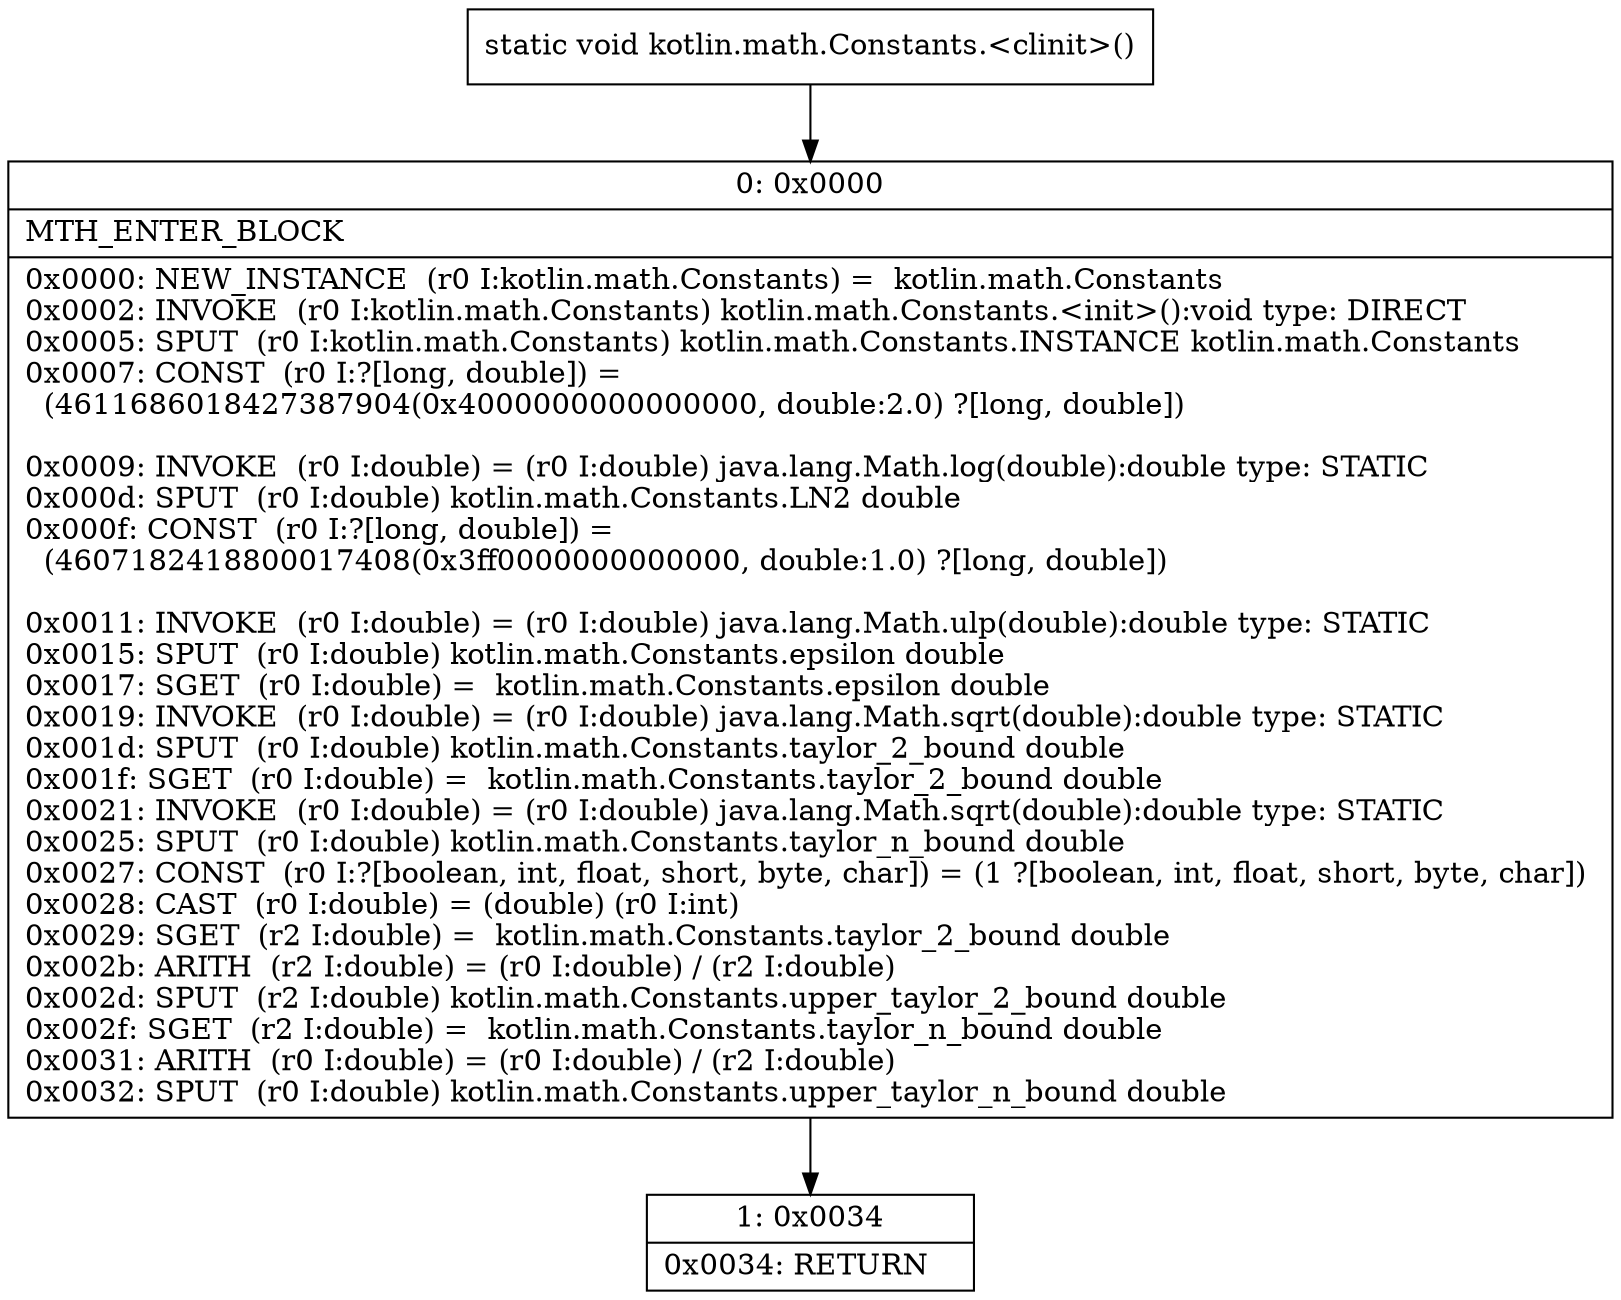digraph "CFG forkotlin.math.Constants.\<clinit\>()V" {
Node_0 [shape=record,label="{0\:\ 0x0000|MTH_ENTER_BLOCK\l|0x0000: NEW_INSTANCE  (r0 I:kotlin.math.Constants) =  kotlin.math.Constants \l0x0002: INVOKE  (r0 I:kotlin.math.Constants) kotlin.math.Constants.\<init\>():void type: DIRECT \l0x0005: SPUT  (r0 I:kotlin.math.Constants) kotlin.math.Constants.INSTANCE kotlin.math.Constants \l0x0007: CONST  (r0 I:?[long, double]) = \l  (4611686018427387904(0x4000000000000000, double:2.0) ?[long, double])\l \l0x0009: INVOKE  (r0 I:double) = (r0 I:double) java.lang.Math.log(double):double type: STATIC \l0x000d: SPUT  (r0 I:double) kotlin.math.Constants.LN2 double \l0x000f: CONST  (r0 I:?[long, double]) = \l  (4607182418800017408(0x3ff0000000000000, double:1.0) ?[long, double])\l \l0x0011: INVOKE  (r0 I:double) = (r0 I:double) java.lang.Math.ulp(double):double type: STATIC \l0x0015: SPUT  (r0 I:double) kotlin.math.Constants.epsilon double \l0x0017: SGET  (r0 I:double) =  kotlin.math.Constants.epsilon double \l0x0019: INVOKE  (r0 I:double) = (r0 I:double) java.lang.Math.sqrt(double):double type: STATIC \l0x001d: SPUT  (r0 I:double) kotlin.math.Constants.taylor_2_bound double \l0x001f: SGET  (r0 I:double) =  kotlin.math.Constants.taylor_2_bound double \l0x0021: INVOKE  (r0 I:double) = (r0 I:double) java.lang.Math.sqrt(double):double type: STATIC \l0x0025: SPUT  (r0 I:double) kotlin.math.Constants.taylor_n_bound double \l0x0027: CONST  (r0 I:?[boolean, int, float, short, byte, char]) = (1 ?[boolean, int, float, short, byte, char]) \l0x0028: CAST  (r0 I:double) = (double) (r0 I:int) \l0x0029: SGET  (r2 I:double) =  kotlin.math.Constants.taylor_2_bound double \l0x002b: ARITH  (r2 I:double) = (r0 I:double) \/ (r2 I:double) \l0x002d: SPUT  (r2 I:double) kotlin.math.Constants.upper_taylor_2_bound double \l0x002f: SGET  (r2 I:double) =  kotlin.math.Constants.taylor_n_bound double \l0x0031: ARITH  (r0 I:double) = (r0 I:double) \/ (r2 I:double) \l0x0032: SPUT  (r0 I:double) kotlin.math.Constants.upper_taylor_n_bound double \l}"];
Node_1 [shape=record,label="{1\:\ 0x0034|0x0034: RETURN   \l}"];
MethodNode[shape=record,label="{static void kotlin.math.Constants.\<clinit\>() }"];
MethodNode -> Node_0;
Node_0 -> Node_1;
}

